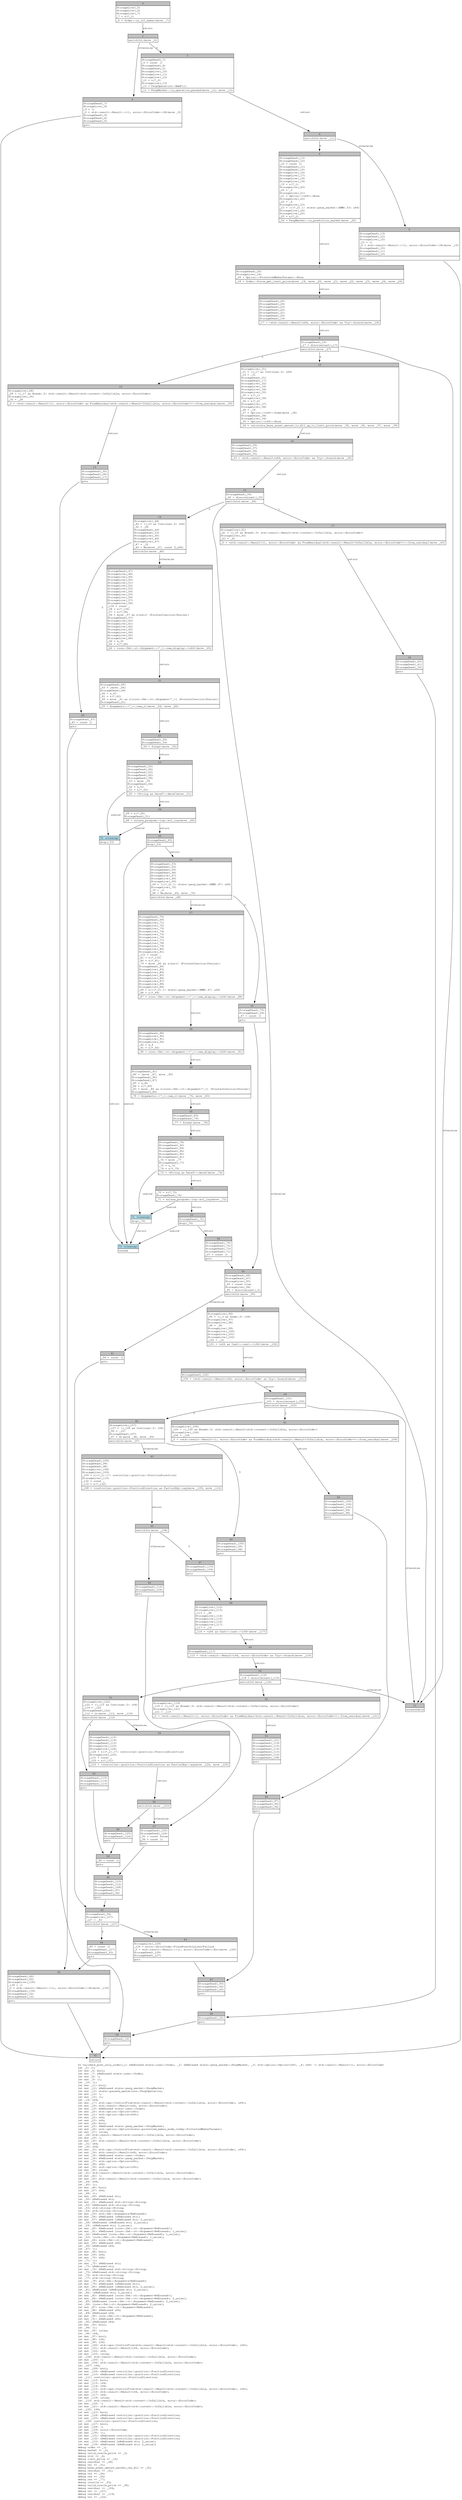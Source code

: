 digraph Mir_0_4561 {
    graph [fontname="Courier, monospace"];
    node [fontname="Courier, monospace"];
    edge [fontname="Courier, monospace"];
    label=<fn validate_post_only_order(_1: &amp;ReErased state::user::Order, _2: &amp;ReErased state::perp_market::PerpMarket, _3: std::option::Option&lt;i64&gt;, _4: u64) -&gt; std::result::Result&lt;(), error::ErrorCode&gt;<br align="left"/>let _5: ();<br align="left"/>let mut _6: bool;<br align="left"/>let mut _7: &amp;ReErased state::user::Order;<br align="left"/>let mut _8: !;<br align="left"/>let mut _9: ();<br align="left"/>let _10: ();<br align="left"/>let mut _11: bool;<br align="left"/>let mut _12: &amp;ReErased state::perp_market::PerpMarket;<br align="left"/>let mut _13: state::paused_operations::PerpOperation;<br align="left"/>let mut _14: !;<br align="left"/>let mut _15: ();<br align="left"/>let _16: u64;<br align="left"/>let mut _17: std::ops::ControlFlow&lt;std::result::Result&lt;std::convert::Infallible, error::ErrorCode&gt;, u64&gt;;<br align="left"/>let mut _18: std::result::Result&lt;u64, error::ErrorCode&gt;;<br align="left"/>let mut _19: &amp;ReErased state::user::Order;<br align="left"/>let mut _20: std::option::Option&lt;i64&gt;;<br align="left"/>let mut _21: std::option::Option&lt;u64&gt;;<br align="left"/>let mut _22: u64;<br align="left"/>let mut _23: u64;<br align="left"/>let mut _24: bool;<br align="left"/>let mut _25: &amp;ReErased state::perp_market::PerpMarket;<br align="left"/>let mut _26: std::option::Option&lt;state::protected_maker_mode_config::ProtectedMakerParams&gt;;<br align="left"/>let mut _27: isize;<br align="left"/>let _28: std::result::Result&lt;std::convert::Infallible, error::ErrorCode&gt;;<br align="left"/>let mut _29: !;<br align="left"/>let mut _30: std::result::Result&lt;std::convert::Infallible, error::ErrorCode&gt;;<br align="left"/>let _31: u64;<br align="left"/>let _32: u64;<br align="left"/>let mut _33: std::ops::ControlFlow&lt;std::result::Result&lt;std::convert::Infallible, error::ErrorCode&gt;, u64&gt;;<br align="left"/>let mut _34: std::result::Result&lt;u64, error::ErrorCode&gt;;<br align="left"/>let mut _35: &amp;ReErased state::user::Order;<br align="left"/>let mut _36: &amp;ReErased state::perp_market::PerpMarket;<br align="left"/>let mut _37: std::option::Option&lt;u64&gt;;<br align="left"/>let mut _38: u64;<br align="left"/>let mut _39: std::option::Option&lt;i64&gt;;<br align="left"/>let mut _40: isize;<br align="left"/>let _41: std::result::Result&lt;std::convert::Infallible, error::ErrorCode&gt;;<br align="left"/>let mut _42: !;<br align="left"/>let mut _43: std::result::Result&lt;std::convert::Infallible, error::ErrorCode&gt;;<br align="left"/>let _44: u64;<br align="left"/>let _45: ();<br align="left"/>let mut _46: bool;<br align="left"/>let mut _47: u64;<br align="left"/>let _48: ();<br align="left"/>let mut _49: &amp;ReErased str;<br align="left"/>let _50: &amp;ReErased str;<br align="left"/>let mut _51: &amp;ReErased std::string::String;<br align="left"/>let _52: &amp;ReErased std::string::String;<br align="left"/>let _53: std::string::String;<br align="left"/>let _54: std::string::String;<br align="left"/>let mut _55: std::fmt::Arguments&lt;ReErased&gt;;<br align="left"/>let mut _56: &amp;ReErased [&amp;ReErased str];<br align="left"/>let mut _57: &amp;ReErased [&amp;ReErased str; 2_usize];<br align="left"/>let _58: &amp;ReErased [&amp;ReErased str; 2_usize];<br align="left"/>let _59: [&amp;ReErased str; 2_usize];<br align="left"/>let mut _60: &amp;ReErased [core::fmt::rt::Argument&lt;ReErased&gt;];<br align="left"/>let mut _61: &amp;ReErased [core::fmt::rt::Argument&lt;ReErased&gt;; 1_usize];<br align="left"/>let _62: &amp;ReErased [core::fmt::rt::Argument&lt;ReErased&gt;; 1_usize];<br align="left"/>let _63: [core::fmt::rt::Argument&lt;ReErased&gt;; 1_usize];<br align="left"/>let mut _64: core::fmt::rt::Argument&lt;ReErased&gt;;<br align="left"/>let mut _65: &amp;ReErased u64;<br align="left"/>let _66: &amp;ReErased u64;<br align="left"/>let _67: ();<br align="left"/>let mut _68: bool;<br align="left"/>let mut _69: u64;<br align="left"/>let mut _70: u64;<br align="left"/>let _71: ();<br align="left"/>let mut _72: &amp;ReErased str;<br align="left"/>let _73: &amp;ReErased str;<br align="left"/>let mut _74: &amp;ReErased std::string::String;<br align="left"/>let _75: &amp;ReErased std::string::String;<br align="left"/>let _76: std::string::String;<br align="left"/>let _77: std::string::String;<br align="left"/>let mut _78: std::fmt::Arguments&lt;ReErased&gt;;<br align="left"/>let mut _79: &amp;ReErased [&amp;ReErased str];<br align="left"/>let mut _80: &amp;ReErased [&amp;ReErased str; 2_usize];<br align="left"/>let _81: &amp;ReErased [&amp;ReErased str; 2_usize];<br align="left"/>let _82: [&amp;ReErased str; 2_usize];<br align="left"/>let mut _83: &amp;ReErased [core::fmt::rt::Argument&lt;ReErased&gt;];<br align="left"/>let mut _84: &amp;ReErased [core::fmt::rt::Argument&lt;ReErased&gt;; 2_usize];<br align="left"/>let _85: &amp;ReErased [core::fmt::rt::Argument&lt;ReErased&gt;; 2_usize];<br align="left"/>let _86: [core::fmt::rt::Argument&lt;ReErased&gt;; 2_usize];<br align="left"/>let mut _87: core::fmt::rt::Argument&lt;ReErased&gt;;<br align="left"/>let mut _88: &amp;ReErased u64;<br align="left"/>let _89: &amp;ReErased u64;<br align="left"/>let mut _90: core::fmt::rt::Argument&lt;ReErased&gt;;<br align="left"/>let mut _91: &amp;ReErased u64;<br align="left"/>let _92: &amp;ReErased u64;<br align="left"/>let mut _93: bool;<br align="left"/>let _94: ();<br align="left"/>let mut _95: isize;<br align="left"/>let _96: i64;<br align="left"/>let mut _97: bool;<br align="left"/>let mut _98: i64;<br align="left"/>let mut _99: i64;<br align="left"/>let mut _100: std::ops::ControlFlow&lt;std::result::Result&lt;std::convert::Infallible, error::ErrorCode&gt;, i64&gt;;<br align="left"/>let mut _101: std::result::Result&lt;i64, error::ErrorCode&gt;;<br align="left"/>let mut _102: u64;<br align="left"/>let mut _103: isize;<br align="left"/>let _104: std::result::Result&lt;std::convert::Infallible, error::ErrorCode&gt;;<br align="left"/>let mut _105: !;<br align="left"/>let mut _106: std::result::Result&lt;std::convert::Infallible, error::ErrorCode&gt;;<br align="left"/>let _107: i64;<br align="left"/>let mut _108: bool;<br align="left"/>let mut _109: &amp;ReErased controller::position::PositionDirection;<br align="left"/>let mut _110: &amp;ReErased controller::position::PositionDirection;<br align="left"/>let _111: controller::position::PositionDirection;<br align="left"/>let mut _112: bool;<br align="left"/>let mut _113: i64;<br align="left"/>let mut _114: i64;<br align="left"/>let mut _115: std::ops::ControlFlow&lt;std::result::Result&lt;std::convert::Infallible, error::ErrorCode&gt;, i64&gt;;<br align="left"/>let mut _116: std::result::Result&lt;i64, error::ErrorCode&gt;;<br align="left"/>let mut _117: u64;<br align="left"/>let mut _118: isize;<br align="left"/>let _119: std::result::Result&lt;std::convert::Infallible, error::ErrorCode&gt;;<br align="left"/>let mut _120: !;<br align="left"/>let mut _121: std::result::Result&lt;std::convert::Infallible, error::ErrorCode&gt;;<br align="left"/>let _122: i64;<br align="left"/>let mut _123: bool;<br align="left"/>let mut _124: &amp;ReErased controller::position::PositionDirection;<br align="left"/>let mut _125: &amp;ReErased controller::position::PositionDirection;<br align="left"/>let _126: controller::position::PositionDirection;<br align="left"/>let mut _127: bool;<br align="left"/>let mut _128: !;<br align="left"/>let mut _129: error::ErrorCode;<br align="left"/>let mut _130: ();<br align="left"/>let mut _131: &amp;ReErased controller::position::PositionDirection;<br align="left"/>let mut _132: &amp;ReErased controller::position::PositionDirection;<br align="left"/>let mut _133: &amp;ReErased [&amp;ReErased str; 2_usize];<br align="left"/>let mut _134: &amp;ReErased [&amp;ReErased str; 2_usize];<br align="left"/>debug order =&gt; _1;<br align="left"/>debug market =&gt; _2;<br align="left"/>debug valid_oracle_price =&gt; _3;<br align="left"/>debug slot =&gt; _4;<br align="left"/>debug limit_price =&gt; _16;<br align="left"/>debug residual =&gt; _28;<br align="left"/>debug val =&gt; _31;<br align="left"/>debug base_asset_amount_market_can_fill =&gt; _32;<br align="left"/>debug residual =&gt; _41;<br align="left"/>debug val =&gt; _44;<br align="left"/>debug res =&gt; _54;<br align="left"/>debug res =&gt; _77;<br align="left"/>debug invalid =&gt; _93;<br align="left"/>debug valid_oracle_price =&gt; _96;<br align="left"/>debug residual =&gt; _104;<br align="left"/>debug val =&gt; _107;<br align="left"/>debug residual =&gt; _119;<br align="left"/>debug val =&gt; _122;<br align="left"/>>;
    bb0__0_4561 [shape="none", label=<<table border="0" cellborder="1" cellspacing="0"><tr><td bgcolor="gray" align="center" colspan="1">0</td></tr><tr><td align="left" balign="left">StorageLive(_5)<br/>StorageLive(_6)<br/>StorageLive(_7)<br/>_7 = &amp;(*_1)<br/></td></tr><tr><td align="left">_6 = Order::is_jit_maker(move _7)</td></tr></table>>];
    bb1__0_4561 [shape="none", label=<<table border="0" cellborder="1" cellspacing="0"><tr><td bgcolor="gray" align="center" colspan="1">1</td></tr><tr><td align="left">switchInt(move _6)</td></tr></table>>];
    bb2__0_4561 [shape="none", label=<<table border="0" cellborder="1" cellspacing="0"><tr><td bgcolor="gray" align="center" colspan="1">2</td></tr><tr><td align="left" balign="left">StorageDead(_7)<br/>StorageLive(_9)<br/>_9 = ()<br/>_0 = std::result::Result::&lt;(), error::ErrorCode&gt;::Ok(move _9)<br/>StorageDead(_9)<br/>StorageDead(_6)<br/>StorageDead(_5)<br/></td></tr><tr><td align="left">goto</td></tr></table>>];
    bb3__0_4561 [shape="none", label=<<table border="0" cellborder="1" cellspacing="0"><tr><td bgcolor="gray" align="center" colspan="1">3</td></tr><tr><td align="left" balign="left">StorageDead(_7)<br/>_5 = const ()<br/>StorageDead(_6)<br/>StorageDead(_5)<br/>StorageLive(_10)<br/>StorageLive(_11)<br/>StorageLive(_12)<br/>_12 = &amp;(*_2)<br/>StorageLive(_13)<br/>_13 = PerpOperation::AmmFill<br/></td></tr><tr><td align="left">_11 = PerpMarket::is_operation_paused(move _12, move _13)</td></tr></table>>];
    bb4__0_4561 [shape="none", label=<<table border="0" cellborder="1" cellspacing="0"><tr><td bgcolor="gray" align="center" colspan="1">4</td></tr><tr><td align="left">switchInt(move _11)</td></tr></table>>];
    bb5__0_4561 [shape="none", label=<<table border="0" cellborder="1" cellspacing="0"><tr><td bgcolor="gray" align="center" colspan="1">5</td></tr><tr><td align="left" balign="left">StorageDead(_13)<br/>StorageDead(_12)<br/>StorageLive(_15)<br/>_15 = ()<br/>_0 = std::result::Result::&lt;(), error::ErrorCode&gt;::Ok(move _15)<br/>StorageDead(_15)<br/>StorageDead(_11)<br/>StorageDead(_10)<br/></td></tr><tr><td align="left">goto</td></tr></table>>];
    bb6__0_4561 [shape="none", label=<<table border="0" cellborder="1" cellspacing="0"><tr><td bgcolor="gray" align="center" colspan="1">6</td></tr><tr><td align="left" balign="left">StorageDead(_13)<br/>StorageDead(_12)<br/>_10 = const ()<br/>StorageDead(_11)<br/>StorageDead(_10)<br/>StorageLive(_16)<br/>StorageLive(_17)<br/>StorageLive(_18)<br/>StorageLive(_19)<br/>_19 = &amp;(*_1)<br/>StorageLive(_20)<br/>_20 = _3<br/>StorageLive(_21)<br/>_21 = Option::&lt;u64&gt;::None<br/>StorageLive(_22)<br/>_22 = _4<br/>StorageLive(_23)<br/>_23 = (((*_2).1: state::perp_market::AMM).53: u64)<br/>StorageLive(_24)<br/>StorageLive(_25)<br/>_25 = &amp;(*_2)<br/></td></tr><tr><td align="left">_24 = PerpMarket::is_prediction_market(move _25)</td></tr></table>>];
    bb7__0_4561 [shape="none", label=<<table border="0" cellborder="1" cellspacing="0"><tr><td bgcolor="gray" align="center" colspan="1">7</td></tr><tr><td align="left" balign="left">StorageDead(_25)<br/>StorageLive(_26)<br/>_26 = Option::&lt;ProtectedMakerParams&gt;::None<br/></td></tr><tr><td align="left">_18 = Order::force_get_limit_price(move _19, move _20, move _21, move _22, move _23, move _24, move _26)</td></tr></table>>];
    bb8__0_4561 [shape="none", label=<<table border="0" cellborder="1" cellspacing="0"><tr><td bgcolor="gray" align="center" colspan="1">8</td></tr><tr><td align="left" balign="left">StorageDead(_26)<br/>StorageDead(_24)<br/>StorageDead(_23)<br/>StorageDead(_22)<br/>StorageDead(_21)<br/>StorageDead(_20)<br/>StorageDead(_19)<br/></td></tr><tr><td align="left">_17 = &lt;std::result::Result&lt;u64, error::ErrorCode&gt; as Try&gt;::branch(move _18)</td></tr></table>>];
    bb9__0_4561 [shape="none", label=<<table border="0" cellborder="1" cellspacing="0"><tr><td bgcolor="gray" align="center" colspan="1">9</td></tr><tr><td align="left" balign="left">StorageDead(_18)<br/>_27 = discriminant(_17)<br/></td></tr><tr><td align="left">switchInt(move _27)</td></tr></table>>];
    bb10__0_4561 [shape="none", label=<<table border="0" cellborder="1" cellspacing="0"><tr><td bgcolor="gray" align="center" colspan="1">10</td></tr><tr><td align="left" balign="left">StorageLive(_31)<br/>_31 = ((_17 as Continue).0: u64)<br/>_16 = _31<br/>StorageDead(_31)<br/>StorageDead(_17)<br/>StorageLive(_32)<br/>StorageLive(_33)<br/>StorageLive(_34)<br/>StorageLive(_35)<br/>_35 = &amp;(*_1)<br/>StorageLive(_36)<br/>_36 = &amp;(*_2)<br/>StorageLive(_37)<br/>StorageLive(_38)<br/>_38 = _16<br/>_37 = Option::&lt;u64&gt;::Some(move _38)<br/>StorageDead(_38)<br/>StorageLive(_39)<br/>_39 = Option::&lt;i64&gt;::None<br/></td></tr><tr><td align="left">_34 = calculate_base_asset_amount_to_fill_up_to_limit_price(move _35, move _36, move _37, move _39)</td></tr></table>>];
    bb11__0_4561 [shape="none", label=<<table border="0" cellborder="1" cellspacing="0"><tr><td bgcolor="gray" align="center" colspan="1">11</td></tr><tr><td align="left">unreachable</td></tr></table>>];
    bb12__0_4561 [shape="none", label=<<table border="0" cellborder="1" cellspacing="0"><tr><td bgcolor="gray" align="center" colspan="1">12</td></tr><tr><td align="left" balign="left">StorageLive(_28)<br/>_28 = ((_17 as Break).0: std::result::Result&lt;std::convert::Infallible, error::ErrorCode&gt;)<br/>StorageLive(_30)<br/>_30 = _28<br/></td></tr><tr><td align="left">_0 = &lt;std::result::Result&lt;(), error::ErrorCode&gt; as FromResidual&lt;std::result::Result&lt;Infallible, error::ErrorCode&gt;&gt;&gt;::from_residual(move _30)</td></tr></table>>];
    bb13__0_4561 [shape="none", label=<<table border="0" cellborder="1" cellspacing="0"><tr><td bgcolor="gray" align="center" colspan="1">13</td></tr><tr><td align="left" balign="left">StorageDead(_30)<br/>StorageDead(_28)<br/>StorageDead(_17)<br/></td></tr><tr><td align="left">goto</td></tr></table>>];
    bb14__0_4561 [shape="none", label=<<table border="0" cellborder="1" cellspacing="0"><tr><td bgcolor="gray" align="center" colspan="1">14</td></tr><tr><td align="left" balign="left">StorageDead(_39)<br/>StorageDead(_37)<br/>StorageDead(_36)<br/>StorageDead(_35)<br/></td></tr><tr><td align="left">_33 = &lt;std::result::Result&lt;u64, error::ErrorCode&gt; as Try&gt;::branch(move _34)</td></tr></table>>];
    bb15__0_4561 [shape="none", label=<<table border="0" cellborder="1" cellspacing="0"><tr><td bgcolor="gray" align="center" colspan="1">15</td></tr><tr><td align="left" balign="left">StorageDead(_34)<br/>_40 = discriminant(_33)<br/></td></tr><tr><td align="left">switchInt(move _40)</td></tr></table>>];
    bb16__0_4561 [shape="none", label=<<table border="0" cellborder="1" cellspacing="0"><tr><td bgcolor="gray" align="center" colspan="1">16</td></tr><tr><td align="left" balign="left">StorageLive(_44)<br/>_44 = ((_33 as Continue).0: u64)<br/>_32 = _44<br/>StorageDead(_44)<br/>StorageDead(_33)<br/>StorageLive(_45)<br/>StorageLive(_46)<br/>StorageLive(_47)<br/>_47 = _32<br/>_46 = Ne(move _47, const 0_u64)<br/></td></tr><tr><td align="left">switchInt(move _46)</td></tr></table>>];
    bb17__0_4561 [shape="none", label=<<table border="0" cellborder="1" cellspacing="0"><tr><td bgcolor="gray" align="center" colspan="1">17</td></tr><tr><td align="left" balign="left">StorageLive(_41)<br/>_41 = ((_33 as Break).0: std::result::Result&lt;std::convert::Infallible, error::ErrorCode&gt;)<br/>StorageLive(_43)<br/>_43 = _41<br/></td></tr><tr><td align="left">_0 = &lt;std::result::Result&lt;(), error::ErrorCode&gt; as FromResidual&lt;std::result::Result&lt;Infallible, error::ErrorCode&gt;&gt;&gt;::from_residual(move _43)</td></tr></table>>];
    bb18__0_4561 [shape="none", label=<<table border="0" cellborder="1" cellspacing="0"><tr><td bgcolor="gray" align="center" colspan="1">18</td></tr><tr><td align="left" balign="left">StorageDead(_43)<br/>StorageDead(_41)<br/>StorageDead(_33)<br/></td></tr><tr><td align="left">goto</td></tr></table>>];
    bb19__0_4561 [shape="none", label=<<table border="0" cellborder="1" cellspacing="0"><tr><td bgcolor="gray" align="center" colspan="1">19</td></tr><tr><td align="left" balign="left">StorageDead(_47)<br/>StorageLive(_48)<br/>StorageLive(_49)<br/>StorageLive(_50)<br/>StorageLive(_51)<br/>StorageLive(_52)<br/>StorageLive(_53)<br/>StorageLive(_54)<br/>StorageLive(_55)<br/>StorageLive(_56)<br/>StorageLive(_57)<br/>StorageLive(_58)<br/>_134 = const _<br/>_58 = &amp;(*_134)<br/>_57 = &amp;(*_58)<br/>_56 = move _57 as &amp;[&amp;str] (PointerCoercion(Unsize))<br/>StorageDead(_57)<br/>StorageLive(_60)<br/>StorageLive(_61)<br/>StorageLive(_62)<br/>StorageLive(_63)<br/>StorageLive(_64)<br/>StorageLive(_65)<br/>StorageLive(_66)<br/>_66 = &amp;_32<br/>_65 = &amp;(*_66)<br/></td></tr><tr><td align="left">_64 = core::fmt::rt::Argument::&lt;'_&gt;::new_display::&lt;u64&gt;(move _65)</td></tr></table>>];
    bb20__0_4561 [shape="none", label=<<table border="0" cellborder="1" cellspacing="0"><tr><td bgcolor="gray" align="center" colspan="1">20</td></tr><tr><td align="left" balign="left">StorageDead(_47)<br/>_45 = const ()<br/></td></tr><tr><td align="left">goto</td></tr></table>>];
    bb21__0_4561 [shape="none", label=<<table border="0" cellborder="1" cellspacing="0"><tr><td bgcolor="gray" align="center" colspan="1">21</td></tr><tr><td align="left" balign="left">StorageDead(_65)<br/>_63 = [move _64]<br/>StorageDead(_64)<br/>_62 = &amp;_63<br/>_61 = &amp;(*_62)<br/>_60 = move _61 as &amp;[core::fmt::rt::Argument&lt;'_&gt;] (PointerCoercion(Unsize))<br/>StorageDead(_61)<br/></td></tr><tr><td align="left">_55 = Arguments::&lt;'_&gt;::new_v1(move _56, move _60)</td></tr></table>>];
    bb22__0_4561 [shape="none", label=<<table border="0" cellborder="1" cellspacing="0"><tr><td bgcolor="gray" align="center" colspan="1">22</td></tr><tr><td align="left" balign="left">StorageDead(_60)<br/>StorageDead(_56)<br/></td></tr><tr><td align="left">_54 = format(move _55)</td></tr></table>>];
    bb23__0_4561 [shape="none", label=<<table border="0" cellborder="1" cellspacing="0"><tr><td bgcolor="gray" align="center" colspan="1">23</td></tr><tr><td align="left" balign="left">StorageDead(_55)<br/>StorageDead(_66)<br/>StorageDead(_63)<br/>StorageDead(_62)<br/>StorageDead(_58)<br/>_53 = move _54<br/>StorageDead(_54)<br/>_52 = &amp;_53<br/>_51 = &amp;(*_52)<br/></td></tr><tr><td align="left">_50 = &lt;String as Deref&gt;::deref(move _51)</td></tr></table>>];
    bb24__0_4561 [shape="none", label=<<table border="0" cellborder="1" cellspacing="0"><tr><td bgcolor="gray" align="center" colspan="1">24</td></tr><tr><td align="left" balign="left">_49 = &amp;(*_50)<br/>StorageDead(_51)<br/></td></tr><tr><td align="left">_48 = solana_program::log::sol_log(move _49)</td></tr></table>>];
    bb25__0_4561 [shape="none", label=<<table border="0" cellborder="1" cellspacing="0"><tr><td bgcolor="gray" align="center" colspan="1">25</td></tr><tr><td align="left" balign="left">StorageDead(_49)<br/></td></tr><tr><td align="left">drop(_53)</td></tr></table>>];
    bb26__0_4561 [shape="none", label=<<table border="0" cellborder="1" cellspacing="0"><tr><td bgcolor="gray" align="center" colspan="1">26</td></tr><tr><td align="left" balign="left">StorageDead(_53)<br/>StorageDead(_52)<br/>StorageDead(_50)<br/>StorageDead(_48)<br/>StorageLive(_67)<br/>StorageLive(_68)<br/>StorageLive(_69)<br/>_69 = (((*_2).1: state::perp_market::AMM).47: u64)<br/>StorageLive(_70)<br/>_70 = _4<br/>_68 = Ne(move _69, move _70)<br/></td></tr><tr><td align="left">switchInt(move _68)</td></tr></table>>];
    bb27__0_4561 [shape="none", label=<<table border="0" cellborder="1" cellspacing="0"><tr><td bgcolor="gray" align="center" colspan="1">27</td></tr><tr><td align="left" balign="left">StorageDead(_70)<br/>StorageDead(_69)<br/>StorageLive(_71)<br/>StorageLive(_72)<br/>StorageLive(_73)<br/>StorageLive(_74)<br/>StorageLive(_75)<br/>StorageLive(_76)<br/>StorageLive(_77)<br/>StorageLive(_78)<br/>StorageLive(_79)<br/>StorageLive(_80)<br/>StorageLive(_81)<br/>_133 = const _<br/>_81 = &amp;(*_133)<br/>_80 = &amp;(*_81)<br/>_79 = move _80 as &amp;[&amp;str] (PointerCoercion(Unsize))<br/>StorageDead(_80)<br/>StorageLive(_83)<br/>StorageLive(_84)<br/>StorageLive(_85)<br/>StorageLive(_86)<br/>StorageLive(_87)<br/>StorageLive(_88)<br/>StorageLive(_89)<br/>_89 = &amp;(((*_2).1: state::perp_market::AMM).47: u64)<br/>_88 = &amp;(*_89)<br/></td></tr><tr><td align="left">_87 = core::fmt::rt::Argument::&lt;'_&gt;::new_display::&lt;u64&gt;(move _88)</td></tr></table>>];
    bb28__0_4561 [shape="none", label=<<table border="0" cellborder="1" cellspacing="0"><tr><td bgcolor="gray" align="center" colspan="1">28</td></tr><tr><td align="left" balign="left">StorageDead(_88)<br/>StorageLive(_90)<br/>StorageLive(_91)<br/>StorageLive(_92)<br/>_92 = &amp;_4<br/>_91 = &amp;(*_92)<br/></td></tr><tr><td align="left">_90 = core::fmt::rt::Argument::&lt;'_&gt;::new_display::&lt;u64&gt;(move _91)</td></tr></table>>];
    bb29__0_4561 [shape="none", label=<<table border="0" cellborder="1" cellspacing="0"><tr><td bgcolor="gray" align="center" colspan="1">29</td></tr><tr><td align="left" balign="left">StorageDead(_91)<br/>_86 = [move _87, move _90]<br/>StorageDead(_90)<br/>StorageDead(_87)<br/>_85 = &amp;_86<br/>_84 = &amp;(*_85)<br/>_83 = move _84 as &amp;[core::fmt::rt::Argument&lt;'_&gt;] (PointerCoercion(Unsize))<br/>StorageDead(_84)<br/></td></tr><tr><td align="left">_78 = Arguments::&lt;'_&gt;::new_v1(move _79, move _83)</td></tr></table>>];
    bb30__0_4561 [shape="none", label=<<table border="0" cellborder="1" cellspacing="0"><tr><td bgcolor="gray" align="center" colspan="1">30</td></tr><tr><td align="left" balign="left">StorageDead(_83)<br/>StorageDead(_79)<br/></td></tr><tr><td align="left">_77 = format(move _78)</td></tr></table>>];
    bb31__0_4561 [shape="none", label=<<table border="0" cellborder="1" cellspacing="0"><tr><td bgcolor="gray" align="center" colspan="1">31</td></tr><tr><td align="left" balign="left">StorageDead(_78)<br/>StorageDead(_92)<br/>StorageDead(_89)<br/>StorageDead(_86)<br/>StorageDead(_85)<br/>StorageDead(_81)<br/>_76 = move _77<br/>StorageDead(_77)<br/>_75 = &amp;_76<br/>_74 = &amp;(*_75)<br/></td></tr><tr><td align="left">_73 = &lt;String as Deref&gt;::deref(move _74)</td></tr></table>>];
    bb32__0_4561 [shape="none", label=<<table border="0" cellborder="1" cellspacing="0"><tr><td bgcolor="gray" align="center" colspan="1">32</td></tr><tr><td align="left" balign="left">_72 = &amp;(*_73)<br/>StorageDead(_74)<br/></td></tr><tr><td align="left">_71 = solana_program::log::sol_log(move _72)</td></tr></table>>];
    bb33__0_4561 [shape="none", label=<<table border="0" cellborder="1" cellspacing="0"><tr><td bgcolor="gray" align="center" colspan="1">33</td></tr><tr><td align="left" balign="left">StorageDead(_72)<br/></td></tr><tr><td align="left">drop(_76)</td></tr></table>>];
    bb34__0_4561 [shape="none", label=<<table border="0" cellborder="1" cellspacing="0"><tr><td bgcolor="gray" align="center" colspan="1">34</td></tr><tr><td align="left" balign="left">StorageDead(_76)<br/>StorageDead(_75)<br/>StorageDead(_73)<br/>StorageDead(_71)<br/>_67 = const ()<br/></td></tr><tr><td align="left">goto</td></tr></table>>];
    bb35__0_4561 [shape="none", label=<<table border="0" cellborder="1" cellspacing="0"><tr><td bgcolor="gray" align="center" colspan="1">35</td></tr><tr><td align="left" balign="left">StorageDead(_70)<br/>StorageDead(_69)<br/>_67 = const ()<br/></td></tr><tr><td align="left">goto</td></tr></table>>];
    bb36__0_4561 [shape="none", label=<<table border="0" cellborder="1" cellspacing="0"><tr><td bgcolor="gray" align="center" colspan="1">36</td></tr><tr><td align="left" balign="left">StorageDead(_68)<br/>StorageDead(_67)<br/>StorageLive(_93)<br/>_93 = const true<br/>StorageLive(_94)<br/>_95 = discriminant(_3)<br/></td></tr><tr><td align="left">switchInt(move _95)</td></tr></table>>];
    bb37__0_4561 [shape="none", label=<<table border="0" cellborder="1" cellspacing="0"><tr><td bgcolor="gray" align="center" colspan="1">37</td></tr><tr><td align="left" balign="left">StorageLive(_96)<br/>_96 = ((_3 as Some).0: i64)<br/>StorageLive(_97)<br/>StorageLive(_98)<br/>_98 = _96<br/>StorageLive(_99)<br/>StorageLive(_100)<br/>StorageLive(_101)<br/>StorageLive(_102)<br/>_102 = _16<br/></td></tr><tr><td align="left">_101 = &lt;u64 as Cast&gt;::cast::&lt;i64&gt;(move _102)</td></tr></table>>];
    bb38__0_4561 [shape="none", label=<<table border="0" cellborder="1" cellspacing="0"><tr><td bgcolor="gray" align="center" colspan="1">38</td></tr><tr><td align="left" balign="left">StorageDead(_102)<br/></td></tr><tr><td align="left">_100 = &lt;std::result::Result&lt;i64, error::ErrorCode&gt; as Try&gt;::branch(move _101)</td></tr></table>>];
    bb39__0_4561 [shape="none", label=<<table border="0" cellborder="1" cellspacing="0"><tr><td bgcolor="gray" align="center" colspan="1">39</td></tr><tr><td align="left" balign="left">StorageDead(_101)<br/>_103 = discriminant(_100)<br/></td></tr><tr><td align="left">switchInt(move _103)</td></tr></table>>];
    bb40__0_4561 [shape="none", label=<<table border="0" cellborder="1" cellspacing="0"><tr><td bgcolor="gray" align="center" colspan="1">40</td></tr><tr><td align="left" balign="left">StorageLive(_107)<br/>_107 = ((_100 as Continue).0: i64)<br/>_99 = _107<br/>StorageDead(_107)<br/>_97 = Gt(move _98, move _99)<br/></td></tr><tr><td align="left">switchInt(move _97)</td></tr></table>>];
    bb41__0_4561 [shape="none", label=<<table border="0" cellborder="1" cellspacing="0"><tr><td bgcolor="gray" align="center" colspan="1">41</td></tr><tr><td align="left" balign="left">StorageLive(_104)<br/>_104 = ((_100 as Break).0: std::result::Result&lt;std::convert::Infallible, error::ErrorCode&gt;)<br/>StorageLive(_106)<br/>_106 = _104<br/></td></tr><tr><td align="left">_0 = &lt;std::result::Result&lt;(), error::ErrorCode&gt; as FromResidual&lt;std::result::Result&lt;Infallible, error::ErrorCode&gt;&gt;&gt;::from_residual(move _106)</td></tr></table>>];
    bb42__0_4561 [shape="none", label=<<table border="0" cellborder="1" cellspacing="0"><tr><td bgcolor="gray" align="center" colspan="1">42</td></tr><tr><td align="left" balign="left">StorageDead(_106)<br/>StorageDead(_104)<br/>StorageDead(_100)<br/>StorageDead(_99)<br/>StorageDead(_98)<br/></td></tr><tr><td align="left">goto</td></tr></table>>];
    bb43__0_4561 [shape="none", label=<<table border="0" cellborder="1" cellspacing="0"><tr><td bgcolor="gray" align="center" colspan="1">43</td></tr><tr><td align="left" balign="left">StorageDead(_100)<br/>StorageDead(_99)<br/>StorageDead(_98)<br/>StorageLive(_108)<br/>StorageLive(_109)<br/>_109 = &amp;((*_1).17: controller::position::PositionDirection)<br/>StorageLive(_110)<br/>_132 = const _<br/>_110 = &amp;(*_132)<br/></td></tr><tr><td align="left">_108 = &lt;controller::position::PositionDirection as PartialEq&gt;::eq(move _109, move _110)</td></tr></table>>];
    bb44__0_4561 [shape="none", label=<<table border="0" cellborder="1" cellspacing="0"><tr><td bgcolor="gray" align="center" colspan="1">44</td></tr><tr><td align="left" balign="left">StorageDead(_100)<br/>StorageDead(_99)<br/>StorageDead(_98)<br/></td></tr><tr><td align="left">goto</td></tr></table>>];
    bb45__0_4561 [shape="none", label=<<table border="0" cellborder="1" cellspacing="0"><tr><td bgcolor="gray" align="center" colspan="1">45</td></tr><tr><td align="left">switchInt(move _108)</td></tr></table>>];
    bb46__0_4561 [shape="none", label=<<table border="0" cellborder="1" cellspacing="0"><tr><td bgcolor="gray" align="center" colspan="1">46</td></tr><tr><td align="left" balign="left">StorageDead(_110)<br/>StorageDead(_109)<br/></td></tr><tr><td align="left">goto</td></tr></table>>];
    bb47__0_4561 [shape="none", label=<<table border="0" cellborder="1" cellspacing="0"><tr><td bgcolor="gray" align="center" colspan="1">47</td></tr><tr><td align="left" balign="left">StorageDead(_110)<br/>StorageDead(_109)<br/></td></tr><tr><td align="left">goto</td></tr></table>>];
    bb48__0_4561 [shape="none", label=<<table border="0" cellborder="1" cellspacing="0"><tr><td bgcolor="gray" align="center" colspan="1">48</td></tr><tr><td align="left" balign="left">StorageLive(_112)<br/>StorageLive(_113)<br/>_113 = _96<br/>StorageLive(_114)<br/>StorageLive(_115)<br/>StorageLive(_116)<br/>StorageLive(_117)<br/>_117 = _16<br/></td></tr><tr><td align="left">_116 = &lt;u64 as Cast&gt;::cast::&lt;i64&gt;(move _117)</td></tr></table>>];
    bb49__0_4561 [shape="none", label=<<table border="0" cellborder="1" cellspacing="0"><tr><td bgcolor="gray" align="center" colspan="1">49</td></tr><tr><td align="left" balign="left">StorageDead(_117)<br/></td></tr><tr><td align="left">_115 = &lt;std::result::Result&lt;i64, error::ErrorCode&gt; as Try&gt;::branch(move _116)</td></tr></table>>];
    bb50__0_4561 [shape="none", label=<<table border="0" cellborder="1" cellspacing="0"><tr><td bgcolor="gray" align="center" colspan="1">50</td></tr><tr><td align="left" balign="left">StorageDead(_116)<br/>_118 = discriminant(_115)<br/></td></tr><tr><td align="left">switchInt(move _118)</td></tr></table>>];
    bb51__0_4561 [shape="none", label=<<table border="0" cellborder="1" cellspacing="0"><tr><td bgcolor="gray" align="center" colspan="1">51</td></tr><tr><td align="left" balign="left">StorageLive(_122)<br/>_122 = ((_115 as Continue).0: i64)<br/>_114 = _122<br/>StorageDead(_122)<br/>_112 = Lt(move _113, move _114)<br/></td></tr><tr><td align="left">switchInt(move _112)</td></tr></table>>];
    bb52__0_4561 [shape="none", label=<<table border="0" cellborder="1" cellspacing="0"><tr><td bgcolor="gray" align="center" colspan="1">52</td></tr><tr><td align="left" balign="left">StorageLive(_119)<br/>_119 = ((_115 as Break).0: std::result::Result&lt;std::convert::Infallible, error::ErrorCode&gt;)<br/>StorageLive(_121)<br/>_121 = _119<br/></td></tr><tr><td align="left">_0 = &lt;std::result::Result&lt;(), error::ErrorCode&gt; as FromResidual&lt;std::result::Result&lt;Infallible, error::ErrorCode&gt;&gt;&gt;::from_residual(move _121)</td></tr></table>>];
    bb53__0_4561 [shape="none", label=<<table border="0" cellborder="1" cellspacing="0"><tr><td bgcolor="gray" align="center" colspan="1">53</td></tr><tr><td align="left" balign="left">StorageDead(_121)<br/>StorageDead(_119)<br/>StorageDead(_115)<br/>StorageDead(_114)<br/>StorageDead(_113)<br/>StorageDead(_112)<br/>StorageDead(_108)<br/></td></tr><tr><td align="left">goto</td></tr></table>>];
    bb54__0_4561 [shape="none", label=<<table border="0" cellborder="1" cellspacing="0"><tr><td bgcolor="gray" align="center" colspan="1">54</td></tr><tr><td align="left" balign="left">StorageDead(_115)<br/>StorageDead(_114)<br/>StorageDead(_113)<br/>StorageLive(_123)<br/>StorageLive(_124)<br/>_124 = &amp;((*_1).17: controller::position::PositionDirection)<br/>StorageLive(_125)<br/>_131 = const _<br/>_125 = &amp;(*_131)<br/></td></tr><tr><td align="left">_123 = &lt;controller::position::PositionDirection as PartialEq&gt;::eq(move _124, move _125)</td></tr></table>>];
    bb55__0_4561 [shape="none", label=<<table border="0" cellborder="1" cellspacing="0"><tr><td bgcolor="gray" align="center" colspan="1">55</td></tr><tr><td align="left" balign="left">StorageDead(_115)<br/>StorageDead(_114)<br/>StorageDead(_113)<br/></td></tr><tr><td align="left">goto</td></tr></table>>];
    bb56__0_4561 [shape="none", label=<<table border="0" cellborder="1" cellspacing="0"><tr><td bgcolor="gray" align="center" colspan="1">56</td></tr><tr><td align="left">switchInt(move _123)</td></tr></table>>];
    bb57__0_4561 [shape="none", label=<<table border="0" cellborder="1" cellspacing="0"><tr><td bgcolor="gray" align="center" colspan="1">57</td></tr><tr><td align="left" balign="left">StorageDead(_125)<br/>StorageDead(_124)<br/>_93 = const false<br/>_94 = const ()<br/></td></tr><tr><td align="left">goto</td></tr></table>>];
    bb58__0_4561 [shape="none", label=<<table border="0" cellborder="1" cellspacing="0"><tr><td bgcolor="gray" align="center" colspan="1">58</td></tr><tr><td align="left" balign="left">StorageDead(_125)<br/>StorageDead(_124)<br/></td></tr><tr><td align="left">goto</td></tr></table>>];
    bb59__0_4561 [shape="none", label=<<table border="0" cellborder="1" cellspacing="0"><tr><td bgcolor="gray" align="center" colspan="1">59</td></tr><tr><td align="left" balign="left">_94 = const ()<br/></td></tr><tr><td align="left">goto</td></tr></table>>];
    bb60__0_4561 [shape="none", label=<<table border="0" cellborder="1" cellspacing="0"><tr><td bgcolor="gray" align="center" colspan="1">60</td></tr><tr><td align="left" balign="left">StorageDead(_123)<br/>StorageDead(_112)<br/>StorageDead(_108)<br/>StorageDead(_97)<br/>StorageDead(_96)<br/></td></tr><tr><td align="left">goto</td></tr></table>>];
    bb61__0_4561 [shape="none", label=<<table border="0" cellborder="1" cellspacing="0"><tr><td bgcolor="gray" align="center" colspan="1">61</td></tr><tr><td align="left" balign="left">_94 = const ()<br/></td></tr><tr><td align="left">goto</td></tr></table>>];
    bb62__0_4561 [shape="none", label=<<table border="0" cellborder="1" cellspacing="0"><tr><td bgcolor="gray" align="center" colspan="1">62</td></tr><tr><td align="left" balign="left">StorageDead(_94)<br/>StorageLive(_127)<br/>_127 = _93<br/></td></tr><tr><td align="left">switchInt(move _127)</td></tr></table>>];
    bb63__0_4561 [shape="none", label=<<table border="0" cellborder="1" cellspacing="0"><tr><td bgcolor="gray" align="center" colspan="1">63</td></tr><tr><td align="left" balign="left">StorageLive(_129)<br/>_129 = error::ErrorCode::PlacePostOnlyLimitFailure<br/>_0 = std::result::Result::&lt;(), error::ErrorCode&gt;::Err(move _129)<br/>StorageDead(_129)<br/>StorageDead(_127)<br/></td></tr><tr><td align="left">goto</td></tr></table>>];
    bb64__0_4561 [shape="none", label=<<table border="0" cellborder="1" cellspacing="0"><tr><td bgcolor="gray" align="center" colspan="1">64</td></tr><tr><td align="left" balign="left">_45 = const ()<br/>StorageDead(_127)<br/>StorageDead(_93)<br/></td></tr><tr><td align="left">goto</td></tr></table>>];
    bb65__0_4561 [shape="none", label=<<table border="0" cellborder="1" cellspacing="0"><tr><td bgcolor="gray" align="center" colspan="1">65</td></tr><tr><td align="left" balign="left">StorageDead(_46)<br/>StorageDead(_45)<br/>StorageLive(_130)<br/>_130 = ()<br/>_0 = std::result::Result::&lt;(), error::ErrorCode&gt;::Ok(move _130)<br/>StorageDead(_130)<br/>StorageDead(_32)<br/>StorageDead(_16)<br/></td></tr><tr><td align="left">goto</td></tr></table>>];
    bb66__0_4561 [shape="none", label=<<table border="0" cellborder="1" cellspacing="0"><tr><td bgcolor="gray" align="center" colspan="1">66</td></tr><tr><td align="left" balign="left">StorageDead(_97)<br/>StorageDead(_96)<br/>StorageDead(_94)<br/></td></tr><tr><td align="left">goto</td></tr></table>>];
    bb67__0_4561 [shape="none", label=<<table border="0" cellborder="1" cellspacing="0"><tr><td bgcolor="gray" align="center" colspan="1">67</td></tr><tr><td align="left" balign="left">StorageDead(_93)<br/>StorageDead(_46)<br/>StorageDead(_45)<br/></td></tr><tr><td align="left">goto</td></tr></table>>];
    bb68__0_4561 [shape="none", label=<<table border="0" cellborder="1" cellspacing="0"><tr><td bgcolor="gray" align="center" colspan="1">68</td></tr><tr><td align="left" balign="left">StorageDead(_32)<br/></td></tr><tr><td align="left">goto</td></tr></table>>];
    bb69__0_4561 [shape="none", label=<<table border="0" cellborder="1" cellspacing="0"><tr><td bgcolor="gray" align="center" colspan="1">69</td></tr><tr><td align="left" balign="left">StorageDead(_16)<br/></td></tr><tr><td align="left">goto</td></tr></table>>];
    bb70__0_4561 [shape="none", label=<<table border="0" cellborder="1" cellspacing="0"><tr><td bgcolor="gray" align="center" colspan="1">70</td></tr><tr><td align="left">return</td></tr></table>>];
    bb71__0_4561 [shape="none", label=<<table border="0" cellborder="1" cellspacing="0"><tr><td bgcolor="lightblue" align="center" colspan="1">71 (cleanup)</td></tr><tr><td align="left">drop(_76)</td></tr></table>>];
    bb72__0_4561 [shape="none", label=<<table border="0" cellborder="1" cellspacing="0"><tr><td bgcolor="lightblue" align="center" colspan="1">72 (cleanup)</td></tr><tr><td align="left">drop(_53)</td></tr></table>>];
    bb73__0_4561 [shape="none", label=<<table border="0" cellborder="1" cellspacing="0"><tr><td bgcolor="lightblue" align="center" colspan="1">73 (cleanup)</td></tr><tr><td align="left">resume</td></tr></table>>];
    bb0__0_4561 -> bb1__0_4561 [label="return"];
    bb1__0_4561 -> bb3__0_4561 [label="0"];
    bb1__0_4561 -> bb2__0_4561 [label="otherwise"];
    bb2__0_4561 -> bb70__0_4561 [label=""];
    bb3__0_4561 -> bb4__0_4561 [label="return"];
    bb4__0_4561 -> bb6__0_4561 [label="0"];
    bb4__0_4561 -> bb5__0_4561 [label="otherwise"];
    bb5__0_4561 -> bb70__0_4561 [label=""];
    bb6__0_4561 -> bb7__0_4561 [label="return"];
    bb7__0_4561 -> bb8__0_4561 [label="return"];
    bb8__0_4561 -> bb9__0_4561 [label="return"];
    bb9__0_4561 -> bb10__0_4561 [label="0"];
    bb9__0_4561 -> bb12__0_4561 [label="1"];
    bb9__0_4561 -> bb11__0_4561 [label="otherwise"];
    bb10__0_4561 -> bb14__0_4561 [label="return"];
    bb12__0_4561 -> bb13__0_4561 [label="return"];
    bb13__0_4561 -> bb69__0_4561 [label=""];
    bb14__0_4561 -> bb15__0_4561 [label="return"];
    bb15__0_4561 -> bb16__0_4561 [label="0"];
    bb15__0_4561 -> bb17__0_4561 [label="1"];
    bb15__0_4561 -> bb11__0_4561 [label="otherwise"];
    bb16__0_4561 -> bb20__0_4561 [label="0"];
    bb16__0_4561 -> bb19__0_4561 [label="otherwise"];
    bb17__0_4561 -> bb18__0_4561 [label="return"];
    bb18__0_4561 -> bb68__0_4561 [label=""];
    bb19__0_4561 -> bb21__0_4561 [label="return"];
    bb20__0_4561 -> bb65__0_4561 [label=""];
    bb21__0_4561 -> bb22__0_4561 [label="return"];
    bb22__0_4561 -> bb23__0_4561 [label="return"];
    bb23__0_4561 -> bb24__0_4561 [label="return"];
    bb23__0_4561 -> bb72__0_4561 [label="unwind"];
    bb24__0_4561 -> bb25__0_4561 [label="return"];
    bb24__0_4561 -> bb72__0_4561 [label="unwind"];
    bb25__0_4561 -> bb26__0_4561 [label="return"];
    bb25__0_4561 -> bb73__0_4561 [label="unwind"];
    bb26__0_4561 -> bb35__0_4561 [label="0"];
    bb26__0_4561 -> bb27__0_4561 [label="otherwise"];
    bb27__0_4561 -> bb28__0_4561 [label="return"];
    bb28__0_4561 -> bb29__0_4561 [label="return"];
    bb29__0_4561 -> bb30__0_4561 [label="return"];
    bb30__0_4561 -> bb31__0_4561 [label="return"];
    bb31__0_4561 -> bb32__0_4561 [label="return"];
    bb31__0_4561 -> bb71__0_4561 [label="unwind"];
    bb32__0_4561 -> bb33__0_4561 [label="return"];
    bb32__0_4561 -> bb71__0_4561 [label="unwind"];
    bb33__0_4561 -> bb34__0_4561 [label="return"];
    bb33__0_4561 -> bb73__0_4561 [label="unwind"];
    bb34__0_4561 -> bb36__0_4561 [label=""];
    bb35__0_4561 -> bb36__0_4561 [label=""];
    bb36__0_4561 -> bb37__0_4561 [label="1"];
    bb36__0_4561 -> bb61__0_4561 [label="otherwise"];
    bb37__0_4561 -> bb38__0_4561 [label="return"];
    bb38__0_4561 -> bb39__0_4561 [label="return"];
    bb39__0_4561 -> bb40__0_4561 [label="0"];
    bb39__0_4561 -> bb41__0_4561 [label="1"];
    bb39__0_4561 -> bb11__0_4561 [label="otherwise"];
    bb40__0_4561 -> bb44__0_4561 [label="0"];
    bb40__0_4561 -> bb43__0_4561 [label="otherwise"];
    bb41__0_4561 -> bb42__0_4561 [label="return"];
    bb42__0_4561 -> bb66__0_4561 [label=""];
    bb43__0_4561 -> bb45__0_4561 [label="return"];
    bb44__0_4561 -> bb48__0_4561 [label=""];
    bb45__0_4561 -> bb47__0_4561 [label="0"];
    bb45__0_4561 -> bb46__0_4561 [label="otherwise"];
    bb46__0_4561 -> bb57__0_4561 [label=""];
    bb47__0_4561 -> bb48__0_4561 [label=""];
    bb48__0_4561 -> bb49__0_4561 [label="return"];
    bb49__0_4561 -> bb50__0_4561 [label="return"];
    bb50__0_4561 -> bb51__0_4561 [label="0"];
    bb50__0_4561 -> bb52__0_4561 [label="1"];
    bb50__0_4561 -> bb11__0_4561 [label="otherwise"];
    bb51__0_4561 -> bb55__0_4561 [label="0"];
    bb51__0_4561 -> bb54__0_4561 [label="otherwise"];
    bb52__0_4561 -> bb53__0_4561 [label="return"];
    bb53__0_4561 -> bb66__0_4561 [label=""];
    bb54__0_4561 -> bb56__0_4561 [label="return"];
    bb55__0_4561 -> bb59__0_4561 [label=""];
    bb56__0_4561 -> bb58__0_4561 [label="0"];
    bb56__0_4561 -> bb57__0_4561 [label="otherwise"];
    bb57__0_4561 -> bb60__0_4561 [label=""];
    bb58__0_4561 -> bb59__0_4561 [label=""];
    bb59__0_4561 -> bb60__0_4561 [label=""];
    bb60__0_4561 -> bb62__0_4561 [label=""];
    bb61__0_4561 -> bb62__0_4561 [label=""];
    bb62__0_4561 -> bb64__0_4561 [label="0"];
    bb62__0_4561 -> bb63__0_4561 [label="otherwise"];
    bb63__0_4561 -> bb67__0_4561 [label=""];
    bb64__0_4561 -> bb65__0_4561 [label=""];
    bb65__0_4561 -> bb70__0_4561 [label=""];
    bb66__0_4561 -> bb67__0_4561 [label=""];
    bb67__0_4561 -> bb68__0_4561 [label=""];
    bb68__0_4561 -> bb69__0_4561 [label=""];
    bb69__0_4561 -> bb70__0_4561 [label=""];
    bb71__0_4561 -> bb73__0_4561 [label="return"];
    bb72__0_4561 -> bb73__0_4561 [label="return"];
}

